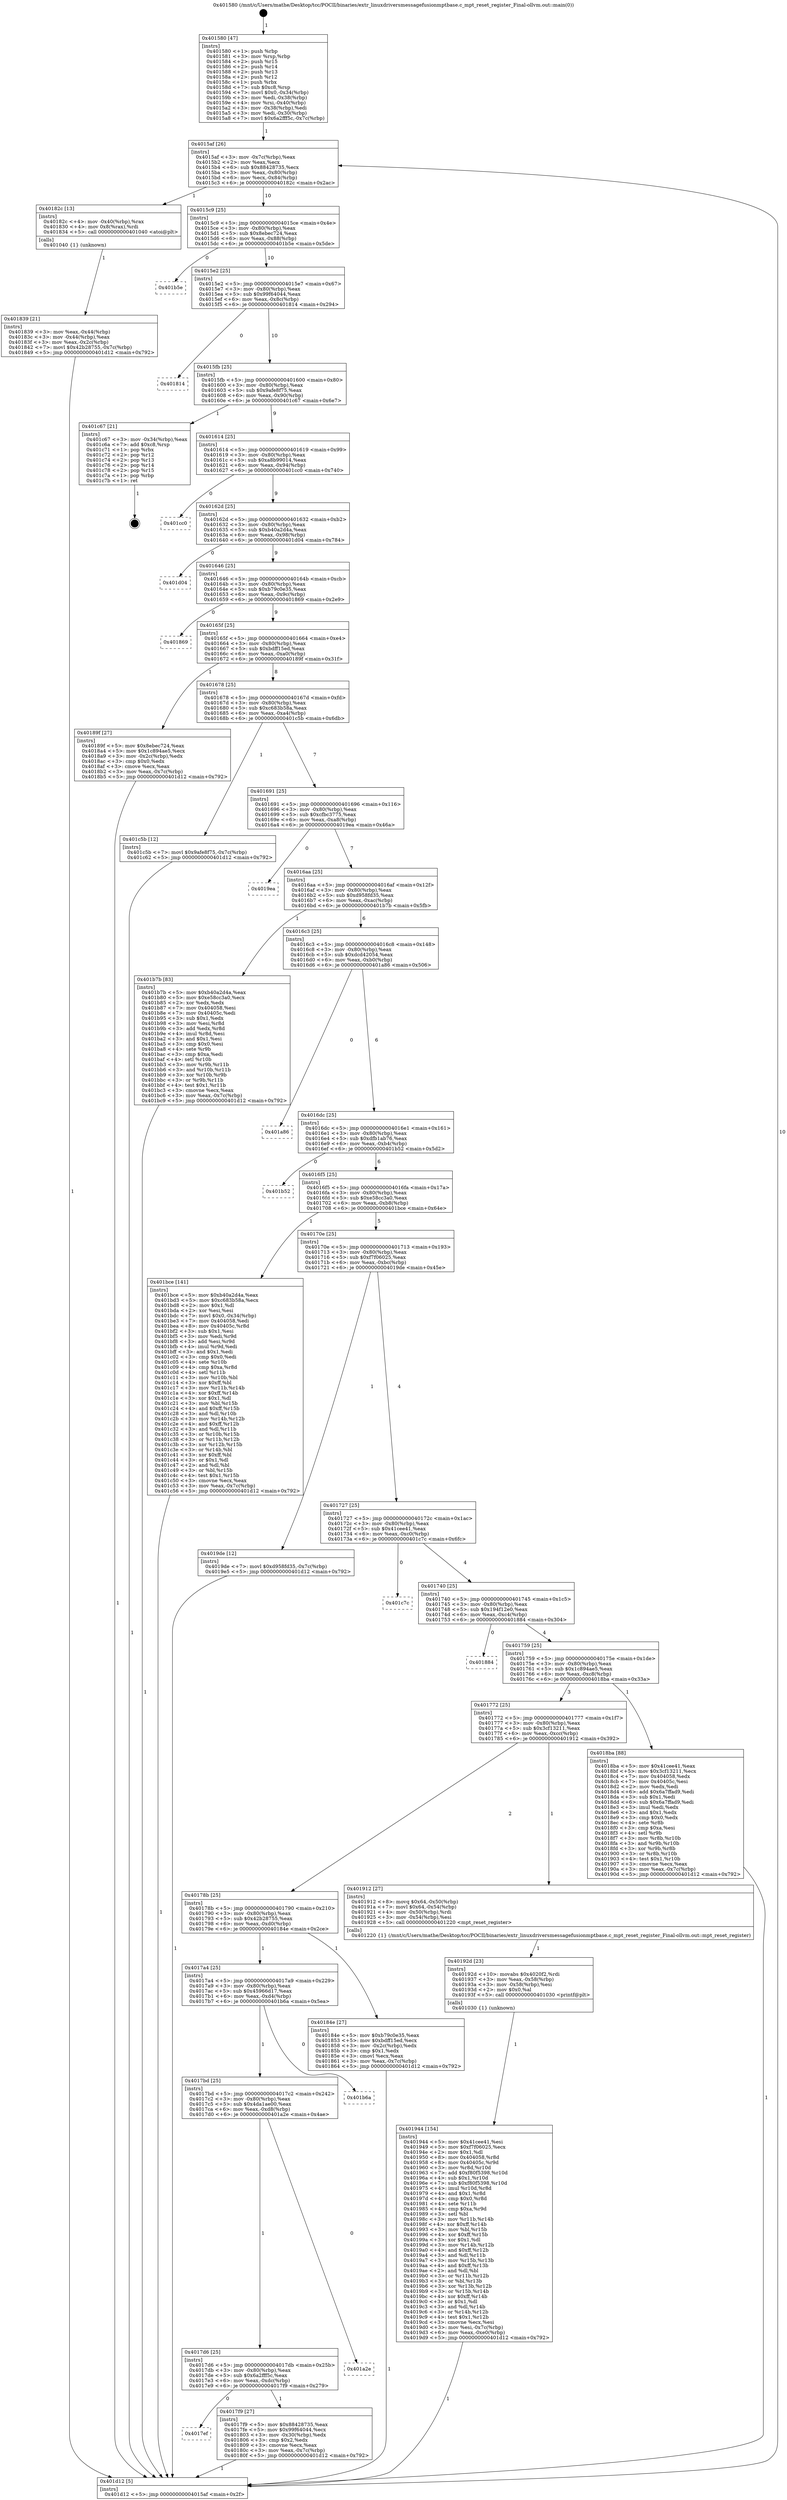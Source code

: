 digraph "0x401580" {
  label = "0x401580 (/mnt/c/Users/mathe/Desktop/tcc/POCII/binaries/extr_linuxdriversmessagefusionmptbase.c_mpt_reset_register_Final-ollvm.out::main(0))"
  labelloc = "t"
  node[shape=record]

  Entry [label="",width=0.3,height=0.3,shape=circle,fillcolor=black,style=filled]
  "0x4015af" [label="{
     0x4015af [26]\l
     | [instrs]\l
     &nbsp;&nbsp;0x4015af \<+3\>: mov -0x7c(%rbp),%eax\l
     &nbsp;&nbsp;0x4015b2 \<+2\>: mov %eax,%ecx\l
     &nbsp;&nbsp;0x4015b4 \<+6\>: sub $0x88428735,%ecx\l
     &nbsp;&nbsp;0x4015ba \<+3\>: mov %eax,-0x80(%rbp)\l
     &nbsp;&nbsp;0x4015bd \<+6\>: mov %ecx,-0x84(%rbp)\l
     &nbsp;&nbsp;0x4015c3 \<+6\>: je 000000000040182c \<main+0x2ac\>\l
  }"]
  "0x40182c" [label="{
     0x40182c [13]\l
     | [instrs]\l
     &nbsp;&nbsp;0x40182c \<+4\>: mov -0x40(%rbp),%rax\l
     &nbsp;&nbsp;0x401830 \<+4\>: mov 0x8(%rax),%rdi\l
     &nbsp;&nbsp;0x401834 \<+5\>: call 0000000000401040 \<atoi@plt\>\l
     | [calls]\l
     &nbsp;&nbsp;0x401040 \{1\} (unknown)\l
  }"]
  "0x4015c9" [label="{
     0x4015c9 [25]\l
     | [instrs]\l
     &nbsp;&nbsp;0x4015c9 \<+5\>: jmp 00000000004015ce \<main+0x4e\>\l
     &nbsp;&nbsp;0x4015ce \<+3\>: mov -0x80(%rbp),%eax\l
     &nbsp;&nbsp;0x4015d1 \<+5\>: sub $0x8ebec724,%eax\l
     &nbsp;&nbsp;0x4015d6 \<+6\>: mov %eax,-0x88(%rbp)\l
     &nbsp;&nbsp;0x4015dc \<+6\>: je 0000000000401b5e \<main+0x5de\>\l
  }"]
  Exit [label="",width=0.3,height=0.3,shape=circle,fillcolor=black,style=filled,peripheries=2]
  "0x401b5e" [label="{
     0x401b5e\l
  }", style=dashed]
  "0x4015e2" [label="{
     0x4015e2 [25]\l
     | [instrs]\l
     &nbsp;&nbsp;0x4015e2 \<+5\>: jmp 00000000004015e7 \<main+0x67\>\l
     &nbsp;&nbsp;0x4015e7 \<+3\>: mov -0x80(%rbp),%eax\l
     &nbsp;&nbsp;0x4015ea \<+5\>: sub $0x99f64044,%eax\l
     &nbsp;&nbsp;0x4015ef \<+6\>: mov %eax,-0x8c(%rbp)\l
     &nbsp;&nbsp;0x4015f5 \<+6\>: je 0000000000401814 \<main+0x294\>\l
  }"]
  "0x401944" [label="{
     0x401944 [154]\l
     | [instrs]\l
     &nbsp;&nbsp;0x401944 \<+5\>: mov $0x41cee41,%esi\l
     &nbsp;&nbsp;0x401949 \<+5\>: mov $0xf7f06025,%ecx\l
     &nbsp;&nbsp;0x40194e \<+2\>: mov $0x1,%dl\l
     &nbsp;&nbsp;0x401950 \<+8\>: mov 0x404058,%r8d\l
     &nbsp;&nbsp;0x401958 \<+8\>: mov 0x40405c,%r9d\l
     &nbsp;&nbsp;0x401960 \<+3\>: mov %r8d,%r10d\l
     &nbsp;&nbsp;0x401963 \<+7\>: add $0xf80f5398,%r10d\l
     &nbsp;&nbsp;0x40196a \<+4\>: sub $0x1,%r10d\l
     &nbsp;&nbsp;0x40196e \<+7\>: sub $0xf80f5398,%r10d\l
     &nbsp;&nbsp;0x401975 \<+4\>: imul %r10d,%r8d\l
     &nbsp;&nbsp;0x401979 \<+4\>: and $0x1,%r8d\l
     &nbsp;&nbsp;0x40197d \<+4\>: cmp $0x0,%r8d\l
     &nbsp;&nbsp;0x401981 \<+4\>: sete %r11b\l
     &nbsp;&nbsp;0x401985 \<+4\>: cmp $0xa,%r9d\l
     &nbsp;&nbsp;0x401989 \<+3\>: setl %bl\l
     &nbsp;&nbsp;0x40198c \<+3\>: mov %r11b,%r14b\l
     &nbsp;&nbsp;0x40198f \<+4\>: xor $0xff,%r14b\l
     &nbsp;&nbsp;0x401993 \<+3\>: mov %bl,%r15b\l
     &nbsp;&nbsp;0x401996 \<+4\>: xor $0xff,%r15b\l
     &nbsp;&nbsp;0x40199a \<+3\>: xor $0x1,%dl\l
     &nbsp;&nbsp;0x40199d \<+3\>: mov %r14b,%r12b\l
     &nbsp;&nbsp;0x4019a0 \<+4\>: and $0xff,%r12b\l
     &nbsp;&nbsp;0x4019a4 \<+3\>: and %dl,%r11b\l
     &nbsp;&nbsp;0x4019a7 \<+3\>: mov %r15b,%r13b\l
     &nbsp;&nbsp;0x4019aa \<+4\>: and $0xff,%r13b\l
     &nbsp;&nbsp;0x4019ae \<+2\>: and %dl,%bl\l
     &nbsp;&nbsp;0x4019b0 \<+3\>: or %r11b,%r12b\l
     &nbsp;&nbsp;0x4019b3 \<+3\>: or %bl,%r13b\l
     &nbsp;&nbsp;0x4019b6 \<+3\>: xor %r13b,%r12b\l
     &nbsp;&nbsp;0x4019b9 \<+3\>: or %r15b,%r14b\l
     &nbsp;&nbsp;0x4019bc \<+4\>: xor $0xff,%r14b\l
     &nbsp;&nbsp;0x4019c0 \<+3\>: or $0x1,%dl\l
     &nbsp;&nbsp;0x4019c3 \<+3\>: and %dl,%r14b\l
     &nbsp;&nbsp;0x4019c6 \<+3\>: or %r14b,%r12b\l
     &nbsp;&nbsp;0x4019c9 \<+4\>: test $0x1,%r12b\l
     &nbsp;&nbsp;0x4019cd \<+3\>: cmovne %ecx,%esi\l
     &nbsp;&nbsp;0x4019d0 \<+3\>: mov %esi,-0x7c(%rbp)\l
     &nbsp;&nbsp;0x4019d3 \<+6\>: mov %eax,-0xe0(%rbp)\l
     &nbsp;&nbsp;0x4019d9 \<+5\>: jmp 0000000000401d12 \<main+0x792\>\l
  }"]
  "0x401814" [label="{
     0x401814\l
  }", style=dashed]
  "0x4015fb" [label="{
     0x4015fb [25]\l
     | [instrs]\l
     &nbsp;&nbsp;0x4015fb \<+5\>: jmp 0000000000401600 \<main+0x80\>\l
     &nbsp;&nbsp;0x401600 \<+3\>: mov -0x80(%rbp),%eax\l
     &nbsp;&nbsp;0x401603 \<+5\>: sub $0x9afe8f75,%eax\l
     &nbsp;&nbsp;0x401608 \<+6\>: mov %eax,-0x90(%rbp)\l
     &nbsp;&nbsp;0x40160e \<+6\>: je 0000000000401c67 \<main+0x6e7\>\l
  }"]
  "0x40192d" [label="{
     0x40192d [23]\l
     | [instrs]\l
     &nbsp;&nbsp;0x40192d \<+10\>: movabs $0x4020f2,%rdi\l
     &nbsp;&nbsp;0x401937 \<+3\>: mov %eax,-0x58(%rbp)\l
     &nbsp;&nbsp;0x40193a \<+3\>: mov -0x58(%rbp),%esi\l
     &nbsp;&nbsp;0x40193d \<+2\>: mov $0x0,%al\l
     &nbsp;&nbsp;0x40193f \<+5\>: call 0000000000401030 \<printf@plt\>\l
     | [calls]\l
     &nbsp;&nbsp;0x401030 \{1\} (unknown)\l
  }"]
  "0x401c67" [label="{
     0x401c67 [21]\l
     | [instrs]\l
     &nbsp;&nbsp;0x401c67 \<+3\>: mov -0x34(%rbp),%eax\l
     &nbsp;&nbsp;0x401c6a \<+7\>: add $0xc8,%rsp\l
     &nbsp;&nbsp;0x401c71 \<+1\>: pop %rbx\l
     &nbsp;&nbsp;0x401c72 \<+2\>: pop %r12\l
     &nbsp;&nbsp;0x401c74 \<+2\>: pop %r13\l
     &nbsp;&nbsp;0x401c76 \<+2\>: pop %r14\l
     &nbsp;&nbsp;0x401c78 \<+2\>: pop %r15\l
     &nbsp;&nbsp;0x401c7a \<+1\>: pop %rbp\l
     &nbsp;&nbsp;0x401c7b \<+1\>: ret\l
  }"]
  "0x401614" [label="{
     0x401614 [25]\l
     | [instrs]\l
     &nbsp;&nbsp;0x401614 \<+5\>: jmp 0000000000401619 \<main+0x99\>\l
     &nbsp;&nbsp;0x401619 \<+3\>: mov -0x80(%rbp),%eax\l
     &nbsp;&nbsp;0x40161c \<+5\>: sub $0xa8b99014,%eax\l
     &nbsp;&nbsp;0x401621 \<+6\>: mov %eax,-0x94(%rbp)\l
     &nbsp;&nbsp;0x401627 \<+6\>: je 0000000000401cc0 \<main+0x740\>\l
  }"]
  "0x401839" [label="{
     0x401839 [21]\l
     | [instrs]\l
     &nbsp;&nbsp;0x401839 \<+3\>: mov %eax,-0x44(%rbp)\l
     &nbsp;&nbsp;0x40183c \<+3\>: mov -0x44(%rbp),%eax\l
     &nbsp;&nbsp;0x40183f \<+3\>: mov %eax,-0x2c(%rbp)\l
     &nbsp;&nbsp;0x401842 \<+7\>: movl $0x42b28755,-0x7c(%rbp)\l
     &nbsp;&nbsp;0x401849 \<+5\>: jmp 0000000000401d12 \<main+0x792\>\l
  }"]
  "0x401cc0" [label="{
     0x401cc0\l
  }", style=dashed]
  "0x40162d" [label="{
     0x40162d [25]\l
     | [instrs]\l
     &nbsp;&nbsp;0x40162d \<+5\>: jmp 0000000000401632 \<main+0xb2\>\l
     &nbsp;&nbsp;0x401632 \<+3\>: mov -0x80(%rbp),%eax\l
     &nbsp;&nbsp;0x401635 \<+5\>: sub $0xb40a2d4a,%eax\l
     &nbsp;&nbsp;0x40163a \<+6\>: mov %eax,-0x98(%rbp)\l
     &nbsp;&nbsp;0x401640 \<+6\>: je 0000000000401d04 \<main+0x784\>\l
  }"]
  "0x401580" [label="{
     0x401580 [47]\l
     | [instrs]\l
     &nbsp;&nbsp;0x401580 \<+1\>: push %rbp\l
     &nbsp;&nbsp;0x401581 \<+3\>: mov %rsp,%rbp\l
     &nbsp;&nbsp;0x401584 \<+2\>: push %r15\l
     &nbsp;&nbsp;0x401586 \<+2\>: push %r14\l
     &nbsp;&nbsp;0x401588 \<+2\>: push %r13\l
     &nbsp;&nbsp;0x40158a \<+2\>: push %r12\l
     &nbsp;&nbsp;0x40158c \<+1\>: push %rbx\l
     &nbsp;&nbsp;0x40158d \<+7\>: sub $0xc8,%rsp\l
     &nbsp;&nbsp;0x401594 \<+7\>: movl $0x0,-0x34(%rbp)\l
     &nbsp;&nbsp;0x40159b \<+3\>: mov %edi,-0x38(%rbp)\l
     &nbsp;&nbsp;0x40159e \<+4\>: mov %rsi,-0x40(%rbp)\l
     &nbsp;&nbsp;0x4015a2 \<+3\>: mov -0x38(%rbp),%edi\l
     &nbsp;&nbsp;0x4015a5 \<+3\>: mov %edi,-0x30(%rbp)\l
     &nbsp;&nbsp;0x4015a8 \<+7\>: movl $0x6a2fff5c,-0x7c(%rbp)\l
  }"]
  "0x401d04" [label="{
     0x401d04\l
  }", style=dashed]
  "0x401646" [label="{
     0x401646 [25]\l
     | [instrs]\l
     &nbsp;&nbsp;0x401646 \<+5\>: jmp 000000000040164b \<main+0xcb\>\l
     &nbsp;&nbsp;0x40164b \<+3\>: mov -0x80(%rbp),%eax\l
     &nbsp;&nbsp;0x40164e \<+5\>: sub $0xb79c0e35,%eax\l
     &nbsp;&nbsp;0x401653 \<+6\>: mov %eax,-0x9c(%rbp)\l
     &nbsp;&nbsp;0x401659 \<+6\>: je 0000000000401869 \<main+0x2e9\>\l
  }"]
  "0x401d12" [label="{
     0x401d12 [5]\l
     | [instrs]\l
     &nbsp;&nbsp;0x401d12 \<+5\>: jmp 00000000004015af \<main+0x2f\>\l
  }"]
  "0x401869" [label="{
     0x401869\l
  }", style=dashed]
  "0x40165f" [label="{
     0x40165f [25]\l
     | [instrs]\l
     &nbsp;&nbsp;0x40165f \<+5\>: jmp 0000000000401664 \<main+0xe4\>\l
     &nbsp;&nbsp;0x401664 \<+3\>: mov -0x80(%rbp),%eax\l
     &nbsp;&nbsp;0x401667 \<+5\>: sub $0xbdff15ed,%eax\l
     &nbsp;&nbsp;0x40166c \<+6\>: mov %eax,-0xa0(%rbp)\l
     &nbsp;&nbsp;0x401672 \<+6\>: je 000000000040189f \<main+0x31f\>\l
  }"]
  "0x4017ef" [label="{
     0x4017ef\l
  }", style=dashed]
  "0x40189f" [label="{
     0x40189f [27]\l
     | [instrs]\l
     &nbsp;&nbsp;0x40189f \<+5\>: mov $0x8ebec724,%eax\l
     &nbsp;&nbsp;0x4018a4 \<+5\>: mov $0x1c894ae5,%ecx\l
     &nbsp;&nbsp;0x4018a9 \<+3\>: mov -0x2c(%rbp),%edx\l
     &nbsp;&nbsp;0x4018ac \<+3\>: cmp $0x0,%edx\l
     &nbsp;&nbsp;0x4018af \<+3\>: cmove %ecx,%eax\l
     &nbsp;&nbsp;0x4018b2 \<+3\>: mov %eax,-0x7c(%rbp)\l
     &nbsp;&nbsp;0x4018b5 \<+5\>: jmp 0000000000401d12 \<main+0x792\>\l
  }"]
  "0x401678" [label="{
     0x401678 [25]\l
     | [instrs]\l
     &nbsp;&nbsp;0x401678 \<+5\>: jmp 000000000040167d \<main+0xfd\>\l
     &nbsp;&nbsp;0x40167d \<+3\>: mov -0x80(%rbp),%eax\l
     &nbsp;&nbsp;0x401680 \<+5\>: sub $0xc683b58a,%eax\l
     &nbsp;&nbsp;0x401685 \<+6\>: mov %eax,-0xa4(%rbp)\l
     &nbsp;&nbsp;0x40168b \<+6\>: je 0000000000401c5b \<main+0x6db\>\l
  }"]
  "0x4017f9" [label="{
     0x4017f9 [27]\l
     | [instrs]\l
     &nbsp;&nbsp;0x4017f9 \<+5\>: mov $0x88428735,%eax\l
     &nbsp;&nbsp;0x4017fe \<+5\>: mov $0x99f64044,%ecx\l
     &nbsp;&nbsp;0x401803 \<+3\>: mov -0x30(%rbp),%edx\l
     &nbsp;&nbsp;0x401806 \<+3\>: cmp $0x2,%edx\l
     &nbsp;&nbsp;0x401809 \<+3\>: cmovne %ecx,%eax\l
     &nbsp;&nbsp;0x40180c \<+3\>: mov %eax,-0x7c(%rbp)\l
     &nbsp;&nbsp;0x40180f \<+5\>: jmp 0000000000401d12 \<main+0x792\>\l
  }"]
  "0x401c5b" [label="{
     0x401c5b [12]\l
     | [instrs]\l
     &nbsp;&nbsp;0x401c5b \<+7\>: movl $0x9afe8f75,-0x7c(%rbp)\l
     &nbsp;&nbsp;0x401c62 \<+5\>: jmp 0000000000401d12 \<main+0x792\>\l
  }"]
  "0x401691" [label="{
     0x401691 [25]\l
     | [instrs]\l
     &nbsp;&nbsp;0x401691 \<+5\>: jmp 0000000000401696 \<main+0x116\>\l
     &nbsp;&nbsp;0x401696 \<+3\>: mov -0x80(%rbp),%eax\l
     &nbsp;&nbsp;0x401699 \<+5\>: sub $0xcfbc3775,%eax\l
     &nbsp;&nbsp;0x40169e \<+6\>: mov %eax,-0xa8(%rbp)\l
     &nbsp;&nbsp;0x4016a4 \<+6\>: je 00000000004019ea \<main+0x46a\>\l
  }"]
  "0x4017d6" [label="{
     0x4017d6 [25]\l
     | [instrs]\l
     &nbsp;&nbsp;0x4017d6 \<+5\>: jmp 00000000004017db \<main+0x25b\>\l
     &nbsp;&nbsp;0x4017db \<+3\>: mov -0x80(%rbp),%eax\l
     &nbsp;&nbsp;0x4017de \<+5\>: sub $0x6a2fff5c,%eax\l
     &nbsp;&nbsp;0x4017e3 \<+6\>: mov %eax,-0xdc(%rbp)\l
     &nbsp;&nbsp;0x4017e9 \<+6\>: je 00000000004017f9 \<main+0x279\>\l
  }"]
  "0x4019ea" [label="{
     0x4019ea\l
  }", style=dashed]
  "0x4016aa" [label="{
     0x4016aa [25]\l
     | [instrs]\l
     &nbsp;&nbsp;0x4016aa \<+5\>: jmp 00000000004016af \<main+0x12f\>\l
     &nbsp;&nbsp;0x4016af \<+3\>: mov -0x80(%rbp),%eax\l
     &nbsp;&nbsp;0x4016b2 \<+5\>: sub $0xd958fd35,%eax\l
     &nbsp;&nbsp;0x4016b7 \<+6\>: mov %eax,-0xac(%rbp)\l
     &nbsp;&nbsp;0x4016bd \<+6\>: je 0000000000401b7b \<main+0x5fb\>\l
  }"]
  "0x401a2e" [label="{
     0x401a2e\l
  }", style=dashed]
  "0x401b7b" [label="{
     0x401b7b [83]\l
     | [instrs]\l
     &nbsp;&nbsp;0x401b7b \<+5\>: mov $0xb40a2d4a,%eax\l
     &nbsp;&nbsp;0x401b80 \<+5\>: mov $0xe58cc3a0,%ecx\l
     &nbsp;&nbsp;0x401b85 \<+2\>: xor %edx,%edx\l
     &nbsp;&nbsp;0x401b87 \<+7\>: mov 0x404058,%esi\l
     &nbsp;&nbsp;0x401b8e \<+7\>: mov 0x40405c,%edi\l
     &nbsp;&nbsp;0x401b95 \<+3\>: sub $0x1,%edx\l
     &nbsp;&nbsp;0x401b98 \<+3\>: mov %esi,%r8d\l
     &nbsp;&nbsp;0x401b9b \<+3\>: add %edx,%r8d\l
     &nbsp;&nbsp;0x401b9e \<+4\>: imul %r8d,%esi\l
     &nbsp;&nbsp;0x401ba2 \<+3\>: and $0x1,%esi\l
     &nbsp;&nbsp;0x401ba5 \<+3\>: cmp $0x0,%esi\l
     &nbsp;&nbsp;0x401ba8 \<+4\>: sete %r9b\l
     &nbsp;&nbsp;0x401bac \<+3\>: cmp $0xa,%edi\l
     &nbsp;&nbsp;0x401baf \<+4\>: setl %r10b\l
     &nbsp;&nbsp;0x401bb3 \<+3\>: mov %r9b,%r11b\l
     &nbsp;&nbsp;0x401bb6 \<+3\>: and %r10b,%r11b\l
     &nbsp;&nbsp;0x401bb9 \<+3\>: xor %r10b,%r9b\l
     &nbsp;&nbsp;0x401bbc \<+3\>: or %r9b,%r11b\l
     &nbsp;&nbsp;0x401bbf \<+4\>: test $0x1,%r11b\l
     &nbsp;&nbsp;0x401bc3 \<+3\>: cmovne %ecx,%eax\l
     &nbsp;&nbsp;0x401bc6 \<+3\>: mov %eax,-0x7c(%rbp)\l
     &nbsp;&nbsp;0x401bc9 \<+5\>: jmp 0000000000401d12 \<main+0x792\>\l
  }"]
  "0x4016c3" [label="{
     0x4016c3 [25]\l
     | [instrs]\l
     &nbsp;&nbsp;0x4016c3 \<+5\>: jmp 00000000004016c8 \<main+0x148\>\l
     &nbsp;&nbsp;0x4016c8 \<+3\>: mov -0x80(%rbp),%eax\l
     &nbsp;&nbsp;0x4016cb \<+5\>: sub $0xdcd42054,%eax\l
     &nbsp;&nbsp;0x4016d0 \<+6\>: mov %eax,-0xb0(%rbp)\l
     &nbsp;&nbsp;0x4016d6 \<+6\>: je 0000000000401a86 \<main+0x506\>\l
  }"]
  "0x4017bd" [label="{
     0x4017bd [25]\l
     | [instrs]\l
     &nbsp;&nbsp;0x4017bd \<+5\>: jmp 00000000004017c2 \<main+0x242\>\l
     &nbsp;&nbsp;0x4017c2 \<+3\>: mov -0x80(%rbp),%eax\l
     &nbsp;&nbsp;0x4017c5 \<+5\>: sub $0x4da1ae00,%eax\l
     &nbsp;&nbsp;0x4017ca \<+6\>: mov %eax,-0xd8(%rbp)\l
     &nbsp;&nbsp;0x4017d0 \<+6\>: je 0000000000401a2e \<main+0x4ae\>\l
  }"]
  "0x401a86" [label="{
     0x401a86\l
  }", style=dashed]
  "0x4016dc" [label="{
     0x4016dc [25]\l
     | [instrs]\l
     &nbsp;&nbsp;0x4016dc \<+5\>: jmp 00000000004016e1 \<main+0x161\>\l
     &nbsp;&nbsp;0x4016e1 \<+3\>: mov -0x80(%rbp),%eax\l
     &nbsp;&nbsp;0x4016e4 \<+5\>: sub $0xdfb1ab76,%eax\l
     &nbsp;&nbsp;0x4016e9 \<+6\>: mov %eax,-0xb4(%rbp)\l
     &nbsp;&nbsp;0x4016ef \<+6\>: je 0000000000401b52 \<main+0x5d2\>\l
  }"]
  "0x401b6a" [label="{
     0x401b6a\l
  }", style=dashed]
  "0x401b52" [label="{
     0x401b52\l
  }", style=dashed]
  "0x4016f5" [label="{
     0x4016f5 [25]\l
     | [instrs]\l
     &nbsp;&nbsp;0x4016f5 \<+5\>: jmp 00000000004016fa \<main+0x17a\>\l
     &nbsp;&nbsp;0x4016fa \<+3\>: mov -0x80(%rbp),%eax\l
     &nbsp;&nbsp;0x4016fd \<+5\>: sub $0xe58cc3a0,%eax\l
     &nbsp;&nbsp;0x401702 \<+6\>: mov %eax,-0xb8(%rbp)\l
     &nbsp;&nbsp;0x401708 \<+6\>: je 0000000000401bce \<main+0x64e\>\l
  }"]
  "0x4017a4" [label="{
     0x4017a4 [25]\l
     | [instrs]\l
     &nbsp;&nbsp;0x4017a4 \<+5\>: jmp 00000000004017a9 \<main+0x229\>\l
     &nbsp;&nbsp;0x4017a9 \<+3\>: mov -0x80(%rbp),%eax\l
     &nbsp;&nbsp;0x4017ac \<+5\>: sub $0x45966d17,%eax\l
     &nbsp;&nbsp;0x4017b1 \<+6\>: mov %eax,-0xd4(%rbp)\l
     &nbsp;&nbsp;0x4017b7 \<+6\>: je 0000000000401b6a \<main+0x5ea\>\l
  }"]
  "0x401bce" [label="{
     0x401bce [141]\l
     | [instrs]\l
     &nbsp;&nbsp;0x401bce \<+5\>: mov $0xb40a2d4a,%eax\l
     &nbsp;&nbsp;0x401bd3 \<+5\>: mov $0xc683b58a,%ecx\l
     &nbsp;&nbsp;0x401bd8 \<+2\>: mov $0x1,%dl\l
     &nbsp;&nbsp;0x401bda \<+2\>: xor %esi,%esi\l
     &nbsp;&nbsp;0x401bdc \<+7\>: movl $0x0,-0x34(%rbp)\l
     &nbsp;&nbsp;0x401be3 \<+7\>: mov 0x404058,%edi\l
     &nbsp;&nbsp;0x401bea \<+8\>: mov 0x40405c,%r8d\l
     &nbsp;&nbsp;0x401bf2 \<+3\>: sub $0x1,%esi\l
     &nbsp;&nbsp;0x401bf5 \<+3\>: mov %edi,%r9d\l
     &nbsp;&nbsp;0x401bf8 \<+3\>: add %esi,%r9d\l
     &nbsp;&nbsp;0x401bfb \<+4\>: imul %r9d,%edi\l
     &nbsp;&nbsp;0x401bff \<+3\>: and $0x1,%edi\l
     &nbsp;&nbsp;0x401c02 \<+3\>: cmp $0x0,%edi\l
     &nbsp;&nbsp;0x401c05 \<+4\>: sete %r10b\l
     &nbsp;&nbsp;0x401c09 \<+4\>: cmp $0xa,%r8d\l
     &nbsp;&nbsp;0x401c0d \<+4\>: setl %r11b\l
     &nbsp;&nbsp;0x401c11 \<+3\>: mov %r10b,%bl\l
     &nbsp;&nbsp;0x401c14 \<+3\>: xor $0xff,%bl\l
     &nbsp;&nbsp;0x401c17 \<+3\>: mov %r11b,%r14b\l
     &nbsp;&nbsp;0x401c1a \<+4\>: xor $0xff,%r14b\l
     &nbsp;&nbsp;0x401c1e \<+3\>: xor $0x1,%dl\l
     &nbsp;&nbsp;0x401c21 \<+3\>: mov %bl,%r15b\l
     &nbsp;&nbsp;0x401c24 \<+4\>: and $0xff,%r15b\l
     &nbsp;&nbsp;0x401c28 \<+3\>: and %dl,%r10b\l
     &nbsp;&nbsp;0x401c2b \<+3\>: mov %r14b,%r12b\l
     &nbsp;&nbsp;0x401c2e \<+4\>: and $0xff,%r12b\l
     &nbsp;&nbsp;0x401c32 \<+3\>: and %dl,%r11b\l
     &nbsp;&nbsp;0x401c35 \<+3\>: or %r10b,%r15b\l
     &nbsp;&nbsp;0x401c38 \<+3\>: or %r11b,%r12b\l
     &nbsp;&nbsp;0x401c3b \<+3\>: xor %r12b,%r15b\l
     &nbsp;&nbsp;0x401c3e \<+3\>: or %r14b,%bl\l
     &nbsp;&nbsp;0x401c41 \<+3\>: xor $0xff,%bl\l
     &nbsp;&nbsp;0x401c44 \<+3\>: or $0x1,%dl\l
     &nbsp;&nbsp;0x401c47 \<+2\>: and %dl,%bl\l
     &nbsp;&nbsp;0x401c49 \<+3\>: or %bl,%r15b\l
     &nbsp;&nbsp;0x401c4c \<+4\>: test $0x1,%r15b\l
     &nbsp;&nbsp;0x401c50 \<+3\>: cmovne %ecx,%eax\l
     &nbsp;&nbsp;0x401c53 \<+3\>: mov %eax,-0x7c(%rbp)\l
     &nbsp;&nbsp;0x401c56 \<+5\>: jmp 0000000000401d12 \<main+0x792\>\l
  }"]
  "0x40170e" [label="{
     0x40170e [25]\l
     | [instrs]\l
     &nbsp;&nbsp;0x40170e \<+5\>: jmp 0000000000401713 \<main+0x193\>\l
     &nbsp;&nbsp;0x401713 \<+3\>: mov -0x80(%rbp),%eax\l
     &nbsp;&nbsp;0x401716 \<+5\>: sub $0xf7f06025,%eax\l
     &nbsp;&nbsp;0x40171b \<+6\>: mov %eax,-0xbc(%rbp)\l
     &nbsp;&nbsp;0x401721 \<+6\>: je 00000000004019de \<main+0x45e\>\l
  }"]
  "0x40184e" [label="{
     0x40184e [27]\l
     | [instrs]\l
     &nbsp;&nbsp;0x40184e \<+5\>: mov $0xb79c0e35,%eax\l
     &nbsp;&nbsp;0x401853 \<+5\>: mov $0xbdff15ed,%ecx\l
     &nbsp;&nbsp;0x401858 \<+3\>: mov -0x2c(%rbp),%edx\l
     &nbsp;&nbsp;0x40185b \<+3\>: cmp $0x1,%edx\l
     &nbsp;&nbsp;0x40185e \<+3\>: cmovl %ecx,%eax\l
     &nbsp;&nbsp;0x401861 \<+3\>: mov %eax,-0x7c(%rbp)\l
     &nbsp;&nbsp;0x401864 \<+5\>: jmp 0000000000401d12 \<main+0x792\>\l
  }"]
  "0x4019de" [label="{
     0x4019de [12]\l
     | [instrs]\l
     &nbsp;&nbsp;0x4019de \<+7\>: movl $0xd958fd35,-0x7c(%rbp)\l
     &nbsp;&nbsp;0x4019e5 \<+5\>: jmp 0000000000401d12 \<main+0x792\>\l
  }"]
  "0x401727" [label="{
     0x401727 [25]\l
     | [instrs]\l
     &nbsp;&nbsp;0x401727 \<+5\>: jmp 000000000040172c \<main+0x1ac\>\l
     &nbsp;&nbsp;0x40172c \<+3\>: mov -0x80(%rbp),%eax\l
     &nbsp;&nbsp;0x40172f \<+5\>: sub $0x41cee41,%eax\l
     &nbsp;&nbsp;0x401734 \<+6\>: mov %eax,-0xc0(%rbp)\l
     &nbsp;&nbsp;0x40173a \<+6\>: je 0000000000401c7c \<main+0x6fc\>\l
  }"]
  "0x40178b" [label="{
     0x40178b [25]\l
     | [instrs]\l
     &nbsp;&nbsp;0x40178b \<+5\>: jmp 0000000000401790 \<main+0x210\>\l
     &nbsp;&nbsp;0x401790 \<+3\>: mov -0x80(%rbp),%eax\l
     &nbsp;&nbsp;0x401793 \<+5\>: sub $0x42b28755,%eax\l
     &nbsp;&nbsp;0x401798 \<+6\>: mov %eax,-0xd0(%rbp)\l
     &nbsp;&nbsp;0x40179e \<+6\>: je 000000000040184e \<main+0x2ce\>\l
  }"]
  "0x401c7c" [label="{
     0x401c7c\l
  }", style=dashed]
  "0x401740" [label="{
     0x401740 [25]\l
     | [instrs]\l
     &nbsp;&nbsp;0x401740 \<+5\>: jmp 0000000000401745 \<main+0x1c5\>\l
     &nbsp;&nbsp;0x401745 \<+3\>: mov -0x80(%rbp),%eax\l
     &nbsp;&nbsp;0x401748 \<+5\>: sub $0x194f12e0,%eax\l
     &nbsp;&nbsp;0x40174d \<+6\>: mov %eax,-0xc4(%rbp)\l
     &nbsp;&nbsp;0x401753 \<+6\>: je 0000000000401884 \<main+0x304\>\l
  }"]
  "0x401912" [label="{
     0x401912 [27]\l
     | [instrs]\l
     &nbsp;&nbsp;0x401912 \<+8\>: movq $0x64,-0x50(%rbp)\l
     &nbsp;&nbsp;0x40191a \<+7\>: movl $0x64,-0x54(%rbp)\l
     &nbsp;&nbsp;0x401921 \<+4\>: mov -0x50(%rbp),%rdi\l
     &nbsp;&nbsp;0x401925 \<+3\>: mov -0x54(%rbp),%esi\l
     &nbsp;&nbsp;0x401928 \<+5\>: call 0000000000401220 \<mpt_reset_register\>\l
     | [calls]\l
     &nbsp;&nbsp;0x401220 \{1\} (/mnt/c/Users/mathe/Desktop/tcc/POCII/binaries/extr_linuxdriversmessagefusionmptbase.c_mpt_reset_register_Final-ollvm.out::mpt_reset_register)\l
  }"]
  "0x401884" [label="{
     0x401884\l
  }", style=dashed]
  "0x401759" [label="{
     0x401759 [25]\l
     | [instrs]\l
     &nbsp;&nbsp;0x401759 \<+5\>: jmp 000000000040175e \<main+0x1de\>\l
     &nbsp;&nbsp;0x40175e \<+3\>: mov -0x80(%rbp),%eax\l
     &nbsp;&nbsp;0x401761 \<+5\>: sub $0x1c894ae5,%eax\l
     &nbsp;&nbsp;0x401766 \<+6\>: mov %eax,-0xc8(%rbp)\l
     &nbsp;&nbsp;0x40176c \<+6\>: je 00000000004018ba \<main+0x33a\>\l
  }"]
  "0x401772" [label="{
     0x401772 [25]\l
     | [instrs]\l
     &nbsp;&nbsp;0x401772 \<+5\>: jmp 0000000000401777 \<main+0x1f7\>\l
     &nbsp;&nbsp;0x401777 \<+3\>: mov -0x80(%rbp),%eax\l
     &nbsp;&nbsp;0x40177a \<+5\>: sub $0x3cf13211,%eax\l
     &nbsp;&nbsp;0x40177f \<+6\>: mov %eax,-0xcc(%rbp)\l
     &nbsp;&nbsp;0x401785 \<+6\>: je 0000000000401912 \<main+0x392\>\l
  }"]
  "0x4018ba" [label="{
     0x4018ba [88]\l
     | [instrs]\l
     &nbsp;&nbsp;0x4018ba \<+5\>: mov $0x41cee41,%eax\l
     &nbsp;&nbsp;0x4018bf \<+5\>: mov $0x3cf13211,%ecx\l
     &nbsp;&nbsp;0x4018c4 \<+7\>: mov 0x404058,%edx\l
     &nbsp;&nbsp;0x4018cb \<+7\>: mov 0x40405c,%esi\l
     &nbsp;&nbsp;0x4018d2 \<+2\>: mov %edx,%edi\l
     &nbsp;&nbsp;0x4018d4 \<+6\>: add $0x6a7ffad9,%edi\l
     &nbsp;&nbsp;0x4018da \<+3\>: sub $0x1,%edi\l
     &nbsp;&nbsp;0x4018dd \<+6\>: sub $0x6a7ffad9,%edi\l
     &nbsp;&nbsp;0x4018e3 \<+3\>: imul %edi,%edx\l
     &nbsp;&nbsp;0x4018e6 \<+3\>: and $0x1,%edx\l
     &nbsp;&nbsp;0x4018e9 \<+3\>: cmp $0x0,%edx\l
     &nbsp;&nbsp;0x4018ec \<+4\>: sete %r8b\l
     &nbsp;&nbsp;0x4018f0 \<+3\>: cmp $0xa,%esi\l
     &nbsp;&nbsp;0x4018f3 \<+4\>: setl %r9b\l
     &nbsp;&nbsp;0x4018f7 \<+3\>: mov %r8b,%r10b\l
     &nbsp;&nbsp;0x4018fa \<+3\>: and %r9b,%r10b\l
     &nbsp;&nbsp;0x4018fd \<+3\>: xor %r9b,%r8b\l
     &nbsp;&nbsp;0x401900 \<+3\>: or %r8b,%r10b\l
     &nbsp;&nbsp;0x401903 \<+4\>: test $0x1,%r10b\l
     &nbsp;&nbsp;0x401907 \<+3\>: cmovne %ecx,%eax\l
     &nbsp;&nbsp;0x40190a \<+3\>: mov %eax,-0x7c(%rbp)\l
     &nbsp;&nbsp;0x40190d \<+5\>: jmp 0000000000401d12 \<main+0x792\>\l
  }"]
  Entry -> "0x401580" [label=" 1"]
  "0x4015af" -> "0x40182c" [label=" 1"]
  "0x4015af" -> "0x4015c9" [label=" 10"]
  "0x401c67" -> Exit [label=" 1"]
  "0x4015c9" -> "0x401b5e" [label=" 0"]
  "0x4015c9" -> "0x4015e2" [label=" 10"]
  "0x401c5b" -> "0x401d12" [label=" 1"]
  "0x4015e2" -> "0x401814" [label=" 0"]
  "0x4015e2" -> "0x4015fb" [label=" 10"]
  "0x401bce" -> "0x401d12" [label=" 1"]
  "0x4015fb" -> "0x401c67" [label=" 1"]
  "0x4015fb" -> "0x401614" [label=" 9"]
  "0x401b7b" -> "0x401d12" [label=" 1"]
  "0x401614" -> "0x401cc0" [label=" 0"]
  "0x401614" -> "0x40162d" [label=" 9"]
  "0x4019de" -> "0x401d12" [label=" 1"]
  "0x40162d" -> "0x401d04" [label=" 0"]
  "0x40162d" -> "0x401646" [label=" 9"]
  "0x401944" -> "0x401d12" [label=" 1"]
  "0x401646" -> "0x401869" [label=" 0"]
  "0x401646" -> "0x40165f" [label=" 9"]
  "0x40192d" -> "0x401944" [label=" 1"]
  "0x40165f" -> "0x40189f" [label=" 1"]
  "0x40165f" -> "0x401678" [label=" 8"]
  "0x401912" -> "0x40192d" [label=" 1"]
  "0x401678" -> "0x401c5b" [label=" 1"]
  "0x401678" -> "0x401691" [label=" 7"]
  "0x4018ba" -> "0x401d12" [label=" 1"]
  "0x401691" -> "0x4019ea" [label=" 0"]
  "0x401691" -> "0x4016aa" [label=" 7"]
  "0x40184e" -> "0x401d12" [label=" 1"]
  "0x4016aa" -> "0x401b7b" [label=" 1"]
  "0x4016aa" -> "0x4016c3" [label=" 6"]
  "0x401839" -> "0x401d12" [label=" 1"]
  "0x4016c3" -> "0x401a86" [label=" 0"]
  "0x4016c3" -> "0x4016dc" [label=" 6"]
  "0x401d12" -> "0x4015af" [label=" 10"]
  "0x4016dc" -> "0x401b52" [label=" 0"]
  "0x4016dc" -> "0x4016f5" [label=" 6"]
  "0x401580" -> "0x4015af" [label=" 1"]
  "0x4016f5" -> "0x401bce" [label=" 1"]
  "0x4016f5" -> "0x40170e" [label=" 5"]
  "0x4017d6" -> "0x4017ef" [label=" 0"]
  "0x40170e" -> "0x4019de" [label=" 1"]
  "0x40170e" -> "0x401727" [label=" 4"]
  "0x4017d6" -> "0x4017f9" [label=" 1"]
  "0x401727" -> "0x401c7c" [label=" 0"]
  "0x401727" -> "0x401740" [label=" 4"]
  "0x4017bd" -> "0x4017d6" [label=" 1"]
  "0x401740" -> "0x401884" [label=" 0"]
  "0x401740" -> "0x401759" [label=" 4"]
  "0x4017bd" -> "0x401a2e" [label=" 0"]
  "0x401759" -> "0x4018ba" [label=" 1"]
  "0x401759" -> "0x401772" [label=" 3"]
  "0x40182c" -> "0x401839" [label=" 1"]
  "0x401772" -> "0x401912" [label=" 1"]
  "0x401772" -> "0x40178b" [label=" 2"]
  "0x40189f" -> "0x401d12" [label=" 1"]
  "0x40178b" -> "0x40184e" [label=" 1"]
  "0x40178b" -> "0x4017a4" [label=" 1"]
  "0x4017f9" -> "0x401d12" [label=" 1"]
  "0x4017a4" -> "0x401b6a" [label=" 0"]
  "0x4017a4" -> "0x4017bd" [label=" 1"]
}
